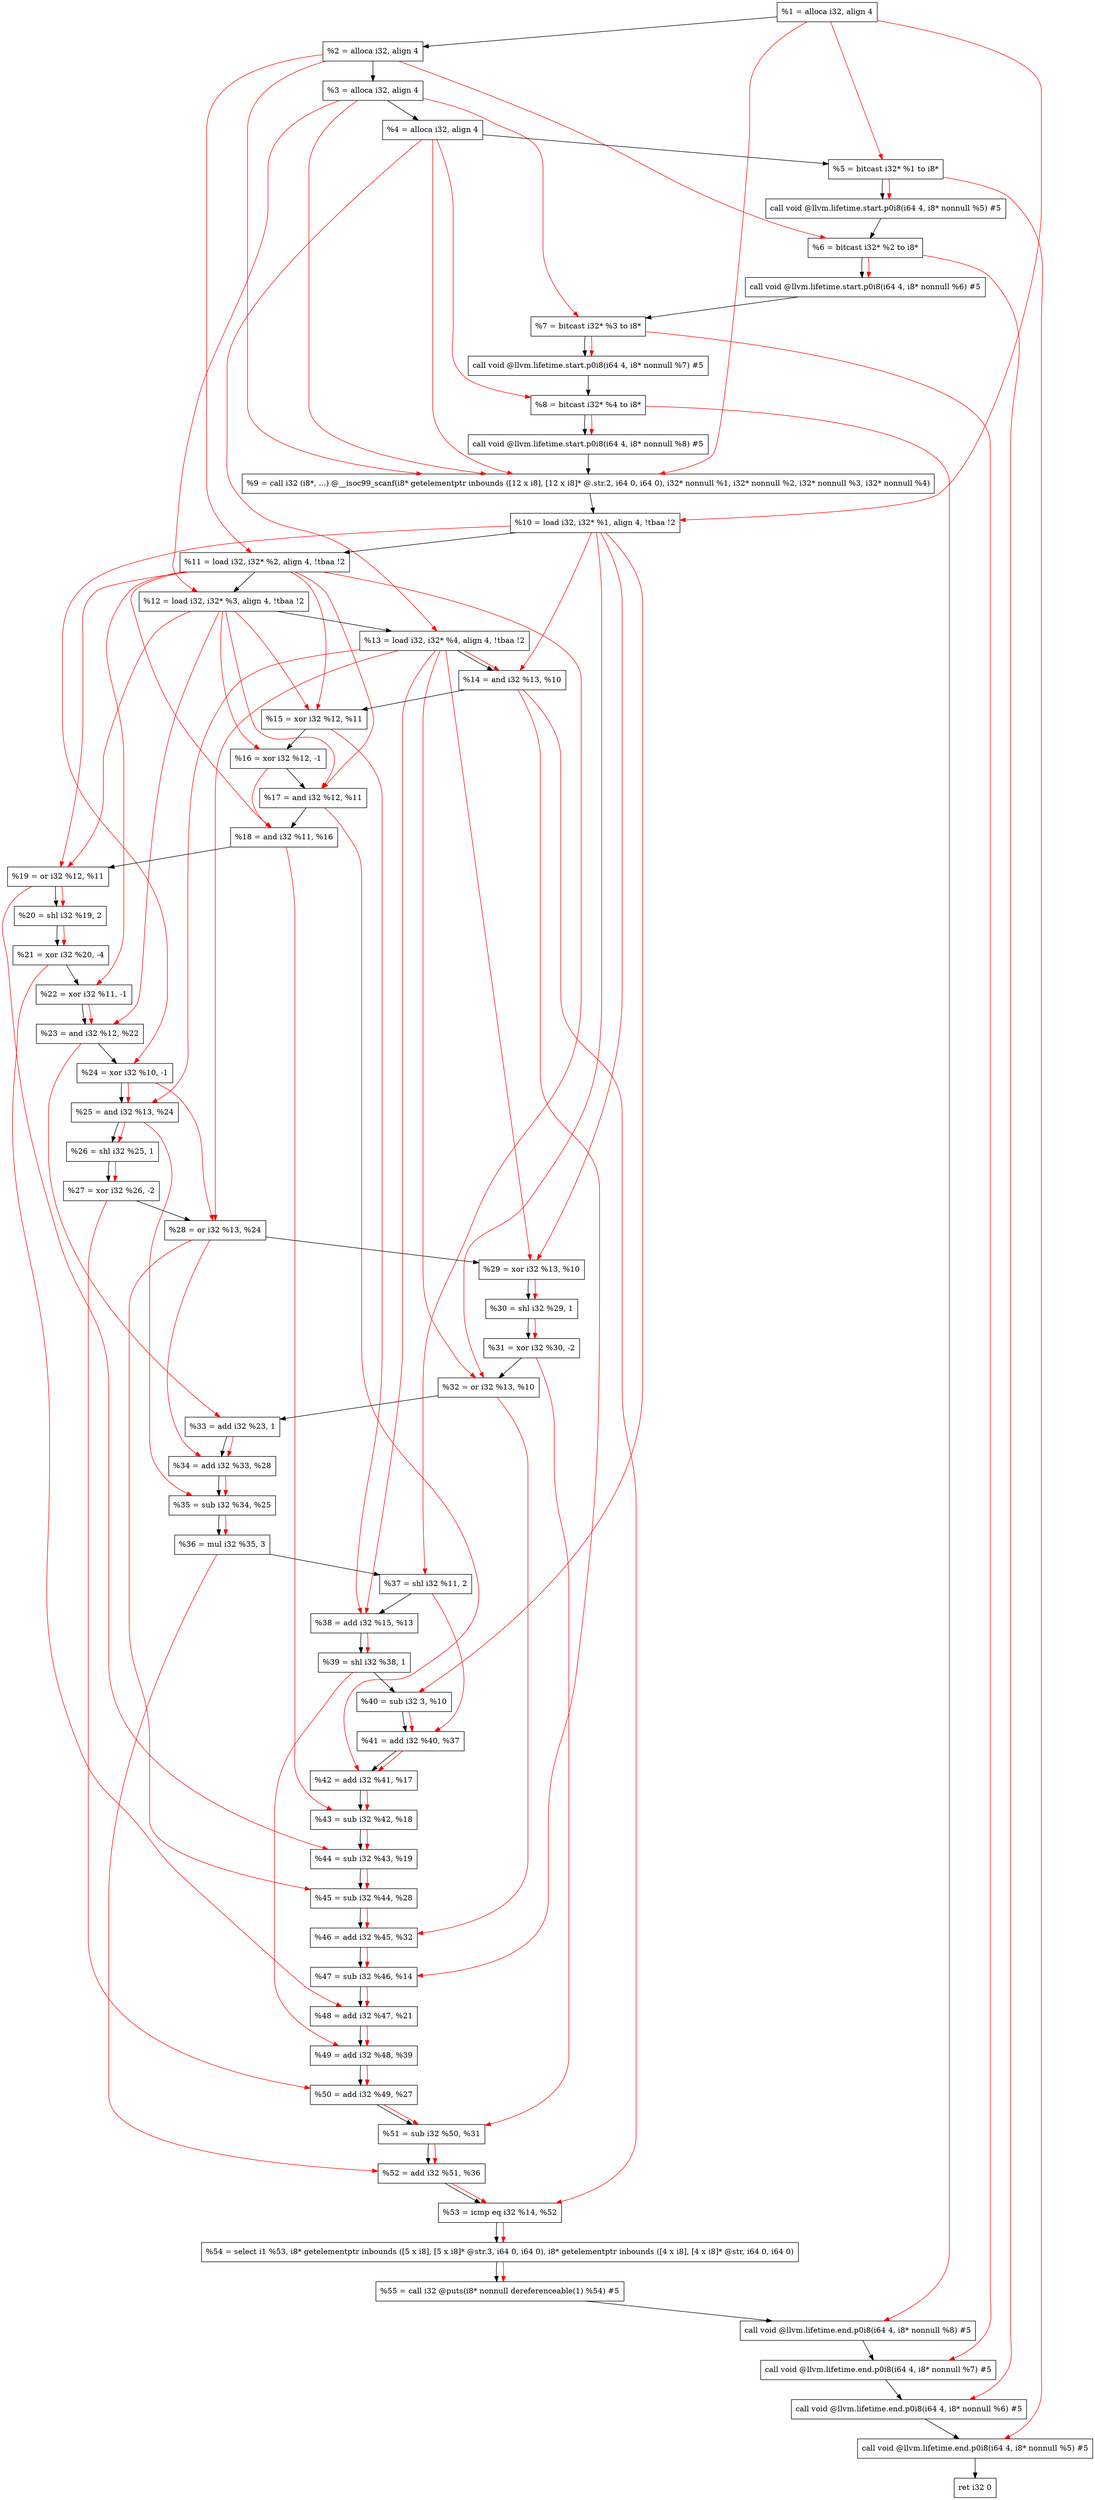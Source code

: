 digraph "DFG for'main' function" {
	Node0x18adbe8[shape=record, label="  %1 = alloca i32, align 4"];
	Node0x18adc68[shape=record, label="  %2 = alloca i32, align 4"];
	Node0x18adcf8[shape=record, label="  %3 = alloca i32, align 4"];
	Node0x18add58[shape=record, label="  %4 = alloca i32, align 4"];
	Node0x18ade08[shape=record, label="  %5 = bitcast i32* %1 to i8*"];
	Node0x18ae238[shape=record, label="  call void @llvm.lifetime.start.p0i8(i64 4, i8* nonnull %5) #5"];
	Node0x18ae318[shape=record, label="  %6 = bitcast i32* %2 to i8*"];
	Node0x18ae418[shape=record, label="  call void @llvm.lifetime.start.p0i8(i64 4, i8* nonnull %6) #5"];
	Node0x18ae4d8[shape=record, label="  %7 = bitcast i32* %3 to i8*"];
	Node0x18ae588[shape=record, label="  call void @llvm.lifetime.start.p0i8(i64 4, i8* nonnull %7) #5"];
	Node0x18ae648[shape=record, label="  %8 = bitcast i32* %4 to i8*"];
	Node0x18ae6f8[shape=record, label="  call void @llvm.lifetime.start.p0i8(i64 4, i8* nonnull %8) #5"];
	Node0x18a8b40[shape=record, label="  %9 = call i32 (i8*, ...) @__isoc99_scanf(i8* getelementptr inbounds ([12 x i8], [12 x i8]* @.str.2, i64 0, i64 0), i32* nonnull %1, i32* nonnull %2, i32* nonnull %3, i32* nonnull %4)"];
	Node0x18ae8f8[shape=record, label="  %10 = load i32, i32* %1, align 4, !tbaa !2"];
	Node0x18af868[shape=record, label="  %11 = load i32, i32* %2, align 4, !tbaa !2"];
	Node0x18afed8[shape=record, label="  %12 = load i32, i32* %3, align 4, !tbaa !2"];
	Node0x18aff38[shape=record, label="  %13 = load i32, i32* %4, align 4, !tbaa !2"];
	Node0x18affb0[shape=record, label="  %14 = and i32 %13, %10"];
	Node0x18b0020[shape=record, label="  %15 = xor i32 %12, %11"];
	Node0x18b0090[shape=record, label="  %16 = xor i32 %12, -1"];
	Node0x18b0100[shape=record, label="  %17 = and i32 %12, %11"];
	Node0x18b0170[shape=record, label="  %18 = and i32 %11, %16"];
	Node0x18b01e0[shape=record, label="  %19 = or i32 %12, %11"];
	Node0x18b0250[shape=record, label="  %20 = shl i32 %19, 2"];
	Node0x18b02c0[shape=record, label="  %21 = xor i32 %20, -4"];
	Node0x18b0330[shape=record, label="  %22 = xor i32 %11, -1"];
	Node0x18b03a0[shape=record, label="  %23 = and i32 %12, %22"];
	Node0x18b0410[shape=record, label="  %24 = xor i32 %10, -1"];
	Node0x18b0480[shape=record, label="  %25 = and i32 %13, %24"];
	Node0x18b04f0[shape=record, label="  %26 = shl i32 %25, 1"];
	Node0x18b0560[shape=record, label="  %27 = xor i32 %26, -2"];
	Node0x18b05d0[shape=record, label="  %28 = or i32 %13, %24"];
	Node0x18b0640[shape=record, label="  %29 = xor i32 %13, %10"];
	Node0x18b06b0[shape=record, label="  %30 = shl i32 %29, 1"];
	Node0x18b0720[shape=record, label="  %31 = xor i32 %30, -2"];
	Node0x18b0790[shape=record, label="  %32 = or i32 %13, %10"];
	Node0x18b0800[shape=record, label="  %33 = add i32 %23, 1"];
	Node0x18b0870[shape=record, label="  %34 = add i32 %33, %28"];
	Node0x18b08e0[shape=record, label="  %35 = sub i32 %34, %25"];
	Node0x18b0950[shape=record, label="  %36 = mul i32 %35, 3"];
	Node0x18b09c0[shape=record, label="  %37 = shl i32 %11, 2"];
	Node0x18b0a30[shape=record, label="  %38 = add i32 %15, %13"];
	Node0x18b0aa0[shape=record, label="  %39 = shl i32 %38, 1"];
	Node0x18b0b10[shape=record, label="  %40 = sub i32 3, %10"];
	Node0x18b0b80[shape=record, label="  %41 = add i32 %40, %37"];
	Node0x18b0bf0[shape=record, label="  %42 = add i32 %41, %17"];
	Node0x18b0c60[shape=record, label="  %43 = sub i32 %42, %18"];
	Node0x18b0cd0[shape=record, label="  %44 = sub i32 %43, %19"];
	Node0x18b0d40[shape=record, label="  %45 = sub i32 %44, %28"];
	Node0x18b0db0[shape=record, label="  %46 = add i32 %45, %32"];
	Node0x18b0e20[shape=record, label="  %47 = sub i32 %46, %14"];
	Node0x18b0e90[shape=record, label="  %48 = add i32 %47, %21"];
	Node0x18b0f00[shape=record, label="  %49 = add i32 %48, %39"];
	Node0x18b0f70[shape=record, label="  %50 = add i32 %49, %27"];
	Node0x18b0fe0[shape=record, label="  %51 = sub i32 %50, %31"];
	Node0x18b1050[shape=record, label="  %52 = add i32 %51, %36"];
	Node0x18b10c0[shape=record, label="  %53 = icmp eq i32 %14, %52"];
	Node0x184d8b8[shape=record, label="  %54 = select i1 %53, i8* getelementptr inbounds ([5 x i8], [5 x i8]* @str.3, i64 0, i64 0), i8* getelementptr inbounds ([4 x i8], [4 x i8]* @str, i64 0, i64 0)"];
	Node0x18b1150[shape=record, label="  %55 = call i32 @puts(i8* nonnull dereferenceable(1) %54) #5"];
	Node0x18b13f8[shape=record, label="  call void @llvm.lifetime.end.p0i8(i64 4, i8* nonnull %8) #5"];
	Node0x18b1558[shape=record, label="  call void @llvm.lifetime.end.p0i8(i64 4, i8* nonnull %7) #5"];
	Node0x18b1668[shape=record, label="  call void @llvm.lifetime.end.p0i8(i64 4, i8* nonnull %6) #5"];
	Node0x18b1778[shape=record, label="  call void @llvm.lifetime.end.p0i8(i64 4, i8* nonnull %5) #5"];
	Node0x18b1838[shape=record, label="  ret i32 0"];
	Node0x18adbe8 -> Node0x18adc68;
	Node0x18adc68 -> Node0x18adcf8;
	Node0x18adcf8 -> Node0x18add58;
	Node0x18add58 -> Node0x18ade08;
	Node0x18ade08 -> Node0x18ae238;
	Node0x18ae238 -> Node0x18ae318;
	Node0x18ae318 -> Node0x18ae418;
	Node0x18ae418 -> Node0x18ae4d8;
	Node0x18ae4d8 -> Node0x18ae588;
	Node0x18ae588 -> Node0x18ae648;
	Node0x18ae648 -> Node0x18ae6f8;
	Node0x18ae6f8 -> Node0x18a8b40;
	Node0x18a8b40 -> Node0x18ae8f8;
	Node0x18ae8f8 -> Node0x18af868;
	Node0x18af868 -> Node0x18afed8;
	Node0x18afed8 -> Node0x18aff38;
	Node0x18aff38 -> Node0x18affb0;
	Node0x18affb0 -> Node0x18b0020;
	Node0x18b0020 -> Node0x18b0090;
	Node0x18b0090 -> Node0x18b0100;
	Node0x18b0100 -> Node0x18b0170;
	Node0x18b0170 -> Node0x18b01e0;
	Node0x18b01e0 -> Node0x18b0250;
	Node0x18b0250 -> Node0x18b02c0;
	Node0x18b02c0 -> Node0x18b0330;
	Node0x18b0330 -> Node0x18b03a0;
	Node0x18b03a0 -> Node0x18b0410;
	Node0x18b0410 -> Node0x18b0480;
	Node0x18b0480 -> Node0x18b04f0;
	Node0x18b04f0 -> Node0x18b0560;
	Node0x18b0560 -> Node0x18b05d0;
	Node0x18b05d0 -> Node0x18b0640;
	Node0x18b0640 -> Node0x18b06b0;
	Node0x18b06b0 -> Node0x18b0720;
	Node0x18b0720 -> Node0x18b0790;
	Node0x18b0790 -> Node0x18b0800;
	Node0x18b0800 -> Node0x18b0870;
	Node0x18b0870 -> Node0x18b08e0;
	Node0x18b08e0 -> Node0x18b0950;
	Node0x18b0950 -> Node0x18b09c0;
	Node0x18b09c0 -> Node0x18b0a30;
	Node0x18b0a30 -> Node0x18b0aa0;
	Node0x18b0aa0 -> Node0x18b0b10;
	Node0x18b0b10 -> Node0x18b0b80;
	Node0x18b0b80 -> Node0x18b0bf0;
	Node0x18b0bf0 -> Node0x18b0c60;
	Node0x18b0c60 -> Node0x18b0cd0;
	Node0x18b0cd0 -> Node0x18b0d40;
	Node0x18b0d40 -> Node0x18b0db0;
	Node0x18b0db0 -> Node0x18b0e20;
	Node0x18b0e20 -> Node0x18b0e90;
	Node0x18b0e90 -> Node0x18b0f00;
	Node0x18b0f00 -> Node0x18b0f70;
	Node0x18b0f70 -> Node0x18b0fe0;
	Node0x18b0fe0 -> Node0x18b1050;
	Node0x18b1050 -> Node0x18b10c0;
	Node0x18b10c0 -> Node0x184d8b8;
	Node0x184d8b8 -> Node0x18b1150;
	Node0x18b1150 -> Node0x18b13f8;
	Node0x18b13f8 -> Node0x18b1558;
	Node0x18b1558 -> Node0x18b1668;
	Node0x18b1668 -> Node0x18b1778;
	Node0x18b1778 -> Node0x18b1838;
edge [color=red]
	Node0x18adbe8 -> Node0x18ade08;
	Node0x18ade08 -> Node0x18ae238;
	Node0x18adc68 -> Node0x18ae318;
	Node0x18ae318 -> Node0x18ae418;
	Node0x18adcf8 -> Node0x18ae4d8;
	Node0x18ae4d8 -> Node0x18ae588;
	Node0x18add58 -> Node0x18ae648;
	Node0x18ae648 -> Node0x18ae6f8;
	Node0x18adbe8 -> Node0x18a8b40;
	Node0x18adc68 -> Node0x18a8b40;
	Node0x18adcf8 -> Node0x18a8b40;
	Node0x18add58 -> Node0x18a8b40;
	Node0x18adbe8 -> Node0x18ae8f8;
	Node0x18adc68 -> Node0x18af868;
	Node0x18adcf8 -> Node0x18afed8;
	Node0x18add58 -> Node0x18aff38;
	Node0x18aff38 -> Node0x18affb0;
	Node0x18ae8f8 -> Node0x18affb0;
	Node0x18afed8 -> Node0x18b0020;
	Node0x18af868 -> Node0x18b0020;
	Node0x18afed8 -> Node0x18b0090;
	Node0x18afed8 -> Node0x18b0100;
	Node0x18af868 -> Node0x18b0100;
	Node0x18af868 -> Node0x18b0170;
	Node0x18b0090 -> Node0x18b0170;
	Node0x18afed8 -> Node0x18b01e0;
	Node0x18af868 -> Node0x18b01e0;
	Node0x18b01e0 -> Node0x18b0250;
	Node0x18b0250 -> Node0x18b02c0;
	Node0x18af868 -> Node0x18b0330;
	Node0x18afed8 -> Node0x18b03a0;
	Node0x18b0330 -> Node0x18b03a0;
	Node0x18ae8f8 -> Node0x18b0410;
	Node0x18aff38 -> Node0x18b0480;
	Node0x18b0410 -> Node0x18b0480;
	Node0x18b0480 -> Node0x18b04f0;
	Node0x18b04f0 -> Node0x18b0560;
	Node0x18aff38 -> Node0x18b05d0;
	Node0x18b0410 -> Node0x18b05d0;
	Node0x18aff38 -> Node0x18b0640;
	Node0x18ae8f8 -> Node0x18b0640;
	Node0x18b0640 -> Node0x18b06b0;
	Node0x18b06b0 -> Node0x18b0720;
	Node0x18aff38 -> Node0x18b0790;
	Node0x18ae8f8 -> Node0x18b0790;
	Node0x18b03a0 -> Node0x18b0800;
	Node0x18b0800 -> Node0x18b0870;
	Node0x18b05d0 -> Node0x18b0870;
	Node0x18b0870 -> Node0x18b08e0;
	Node0x18b0480 -> Node0x18b08e0;
	Node0x18b08e0 -> Node0x18b0950;
	Node0x18af868 -> Node0x18b09c0;
	Node0x18b0020 -> Node0x18b0a30;
	Node0x18aff38 -> Node0x18b0a30;
	Node0x18b0a30 -> Node0x18b0aa0;
	Node0x18ae8f8 -> Node0x18b0b10;
	Node0x18b0b10 -> Node0x18b0b80;
	Node0x18b09c0 -> Node0x18b0b80;
	Node0x18b0b80 -> Node0x18b0bf0;
	Node0x18b0100 -> Node0x18b0bf0;
	Node0x18b0bf0 -> Node0x18b0c60;
	Node0x18b0170 -> Node0x18b0c60;
	Node0x18b0c60 -> Node0x18b0cd0;
	Node0x18b01e0 -> Node0x18b0cd0;
	Node0x18b0cd0 -> Node0x18b0d40;
	Node0x18b05d0 -> Node0x18b0d40;
	Node0x18b0d40 -> Node0x18b0db0;
	Node0x18b0790 -> Node0x18b0db0;
	Node0x18b0db0 -> Node0x18b0e20;
	Node0x18affb0 -> Node0x18b0e20;
	Node0x18b0e20 -> Node0x18b0e90;
	Node0x18b02c0 -> Node0x18b0e90;
	Node0x18b0e90 -> Node0x18b0f00;
	Node0x18b0aa0 -> Node0x18b0f00;
	Node0x18b0f00 -> Node0x18b0f70;
	Node0x18b0560 -> Node0x18b0f70;
	Node0x18b0f70 -> Node0x18b0fe0;
	Node0x18b0720 -> Node0x18b0fe0;
	Node0x18b0fe0 -> Node0x18b1050;
	Node0x18b0950 -> Node0x18b1050;
	Node0x18affb0 -> Node0x18b10c0;
	Node0x18b1050 -> Node0x18b10c0;
	Node0x18b10c0 -> Node0x184d8b8;
	Node0x184d8b8 -> Node0x18b1150;
	Node0x18ae648 -> Node0x18b13f8;
	Node0x18ae4d8 -> Node0x18b1558;
	Node0x18ae318 -> Node0x18b1668;
	Node0x18ade08 -> Node0x18b1778;
}
